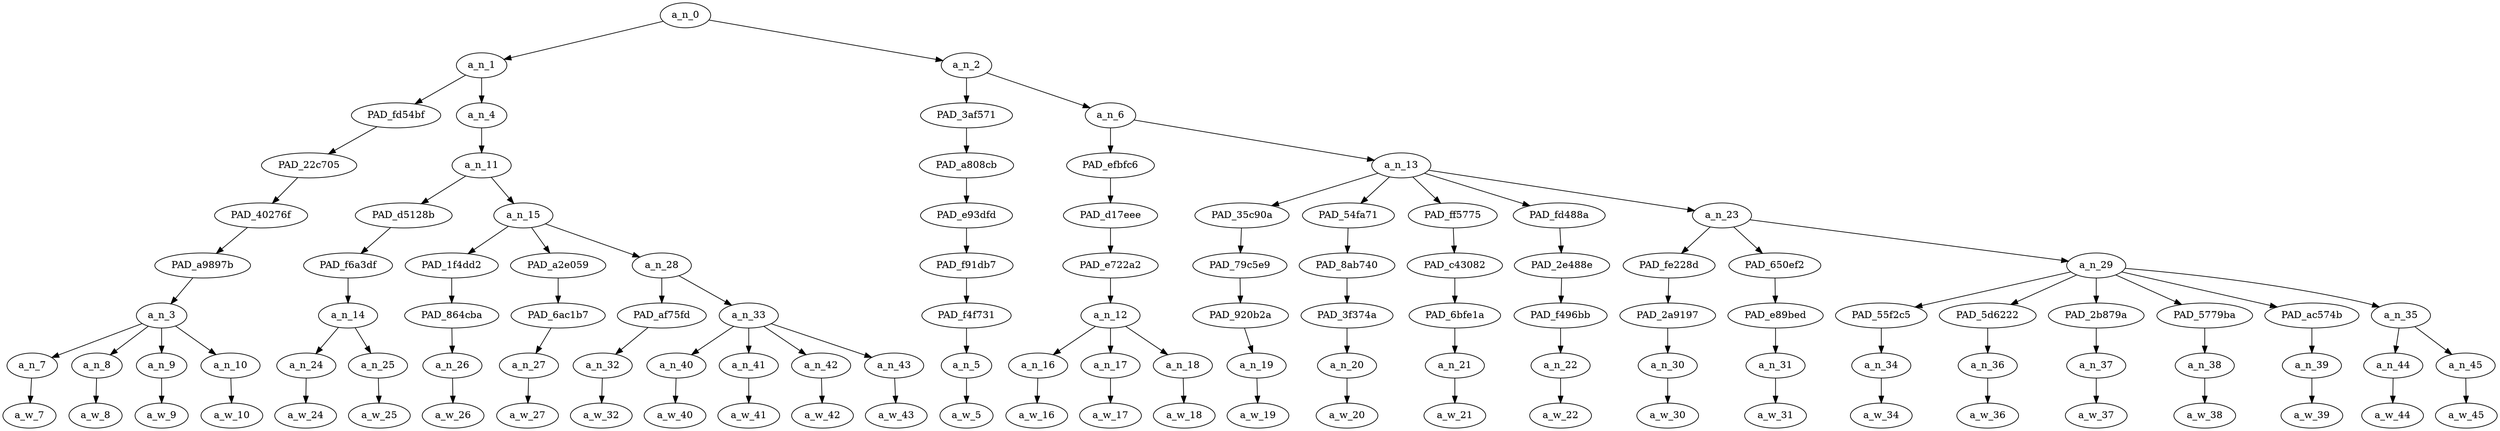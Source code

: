 strict digraph "" {
	a_n_0	[div_dir=-1,
		index=0,
		level=8,
		pos="9.516666666666667,8!",
		text_span="[0, 1, 2, 3, 4, 5, 6, 7, 8, 9, 10, 11, 12, 13, 14, 15, 16, 17, 18, 19, 20, 21, 22, 23, 24, 25, 26, 27, 28, 29]",
		value=0.99999998];
	a_n_1	[div_dir=-1,
		index=0,
		level=7,
		pos="3.729166666666667,7!",
		text_span="[0, 1, 2, 3, 4, 5, 6, 7, 8, 9, 10, 11, 12]",
		value=0.39829218];
	a_n_0 -> a_n_1;
	a_n_2	[div_dir=1,
		index=1,
		level=7,
		pos="15.304166666666667,7!",
		text_span="[13, 14, 15, 16, 17, 18, 19, 20, 21, 22, 23, 24, 25, 26, 27, 28, 29]",
		value=0.60166939];
	a_n_0 -> a_n_2;
	PAD_fd54bf	[div_dir=-1,
		index=0,
		level=6,
		pos="1.5,6!",
		text_span="[0, 1, 2, 3]",
		value=0.20770230];
	a_n_1 -> PAD_fd54bf;
	a_n_4	[div_dir=1,
		index=1,
		level=6,
		pos="5.958333333333334,6!",
		text_span="[4, 5, 6, 7, 8, 9, 10, 11, 12]",
		value=0.19051165];
	a_n_1 -> a_n_4;
	PAD_22c705	[div_dir=-1,
		index=0,
		level=5,
		pos="1.5,5!",
		text_span="[0, 1, 2, 3]",
		value=0.20770230];
	PAD_fd54bf -> PAD_22c705;
	PAD_40276f	[div_dir=-1,
		index=0,
		level=4,
		pos="1.5,4!",
		text_span="[0, 1, 2, 3]",
		value=0.20770230];
	PAD_22c705 -> PAD_40276f;
	PAD_a9897b	[div_dir=-1,
		index=0,
		level=3,
		pos="1.5,3!",
		text_span="[0, 1, 2, 3]",
		value=0.20770230];
	PAD_40276f -> PAD_a9897b;
	a_n_3	[div_dir=-1,
		index=0,
		level=2,
		pos="1.5,2!",
		text_span="[0, 1, 2, 3]",
		value=0.20770230];
	PAD_a9897b -> a_n_3;
	a_n_7	[div_dir=-1,
		index=0,
		level=1,
		pos="0.0,1!",
		text_span="[0]",
		value=0.04202687];
	a_n_3 -> a_n_7;
	a_n_8	[div_dir=-1,
		index=1,
		level=1,
		pos="1.0,1!",
		text_span="[1]",
		value=0.05930539];
	a_n_3 -> a_n_8;
	a_n_9	[div_dir=-1,
		index=2,
		level=1,
		pos="2.0,1!",
		text_span="[2]",
		value=0.05194207];
	a_n_3 -> a_n_9;
	a_n_10	[div_dir=-1,
		index=3,
		level=1,
		pos="3.0,1!",
		text_span="[3]",
		value=0.05421140];
	a_n_3 -> a_n_10;
	a_w_7	[div_dir=0,
		index=0,
		level=0,
		pos="0,0!",
		text_span="[0]",
		value=online];
	a_n_7 -> a_w_7;
	a_w_8	[div_dir=0,
		index=1,
		level=0,
		pos="1,0!",
		text_span="[1]",
		value=nazi];
	a_n_8 -> a_w_8;
	a_w_9	[div_dir=0,
		index=2,
		level=0,
		pos="2,0!",
		text_span="[2]",
		value=haha];
	a_n_9 -> a_w_9;
	a_w_10	[div_dir=0,
		index=3,
		level=0,
		pos="3,0!",
		text_span="[3]",
		value=guys];
	a_n_10 -> a_w_10;
	a_n_11	[div_dir=1,
		index=1,
		level=5,
		pos="5.958333333333334,5!",
		text_span="[4, 5, 6, 7, 8, 9, 10, 11, 12]",
		value=0.19044977];
	a_n_4 -> a_n_11;
	PAD_d5128b	[div_dir=1,
		index=1,
		level=4,
		pos="4.5,4!",
		text_span="[4, 5]",
		value=0.03907822];
	a_n_11 -> PAD_d5128b;
	a_n_15	[div_dir=1,
		index=2,
		level=4,
		pos="7.416666666666667,4!",
		text_span="[6, 7, 8, 9, 10, 11, 12]",
		value=0.15130968];
	a_n_11 -> a_n_15;
	PAD_f6a3df	[div_dir=1,
		index=1,
		level=3,
		pos="4.5,3!",
		text_span="[4, 5]",
		value=0.03907822];
	PAD_d5128b -> PAD_f6a3df;
	a_n_14	[div_dir=1,
		index=1,
		level=2,
		pos="4.5,2!",
		text_span="[4, 5]",
		value=0.03907822];
	PAD_f6a3df -> a_n_14;
	a_n_24	[div_dir=-1,
		index=4,
		level=1,
		pos="4.0,1!",
		text_span="[4]",
		value=0.01889045];
	a_n_14 -> a_n_24;
	a_n_25	[div_dir=1,
		index=5,
		level=1,
		pos="5.0,1!",
		text_span="[5]",
		value=0.02016568];
	a_n_14 -> a_n_25;
	a_w_24	[div_dir=0,
		index=4,
		level=0,
		pos="4,0!",
		text_span="[4]",
		value=the];
	a_n_24 -> a_w_24;
	a_w_25	[div_dir=0,
		index=5,
		level=0,
		pos="5,0!",
		text_span="[5]",
		value=left];
	a_n_25 -> a_w_25;
	PAD_1f4dd2	[div_dir=1,
		index=2,
		level=3,
		pos="6.0,3!",
		text_span="[6]",
		value=0.01377425];
	a_n_15 -> PAD_1f4dd2;
	PAD_a2e059	[div_dir=1,
		index=3,
		level=3,
		pos="7.0,3!",
		text_span="[7]",
		value=0.01065117];
	a_n_15 -> PAD_a2e059;
	a_n_28	[div_dir=1,
		index=4,
		level=3,
		pos="9.25,3!",
		text_span="[8, 9, 10, 11, 12]",
		value=0.12682594];
	a_n_15 -> a_n_28;
	PAD_864cba	[div_dir=1,
		index=2,
		level=2,
		pos="6.0,2!",
		text_span="[6]",
		value=0.01377425];
	PAD_1f4dd2 -> PAD_864cba;
	a_n_26	[div_dir=1,
		index=6,
		level=1,
		pos="6.0,1!",
		text_span="[6]",
		value=0.01377425];
	PAD_864cba -> a_n_26;
	a_w_26	[div_dir=0,
		index=6,
		level=0,
		pos="6,0!",
		text_span="[6]",
		value=can];
	a_n_26 -> a_w_26;
	PAD_6ac1b7	[div_dir=1,
		index=3,
		level=2,
		pos="7.0,2!",
		text_span="[7]",
		value=0.01065117];
	PAD_a2e059 -> PAD_6ac1b7;
	a_n_27	[div_dir=1,
		index=7,
		level=1,
		pos="7.0,1!",
		text_span="[7]",
		value=0.01065117];
	PAD_6ac1b7 -> a_n_27;
	a_w_27	[div_dir=0,
		index=7,
		level=0,
		pos="7,0!",
		text_span="[7]",
		value=not];
	a_n_27 -> a_w_27;
	PAD_af75fd	[div_dir=-1,
		index=4,
		level=2,
		pos="8.0,2!",
		text_span="[8]",
		value=0.02903197];
	a_n_28 -> PAD_af75fd;
	a_n_33	[div_dir=1,
		index=5,
		level=2,
		pos="10.5,2!",
		text_span="[9, 10, 11, 12]",
		value=0.09774319];
	a_n_28 -> a_n_33;
	a_n_32	[div_dir=-1,
		index=8,
		level=1,
		pos="8.0,1!",
		text_span="[8]",
		value=0.02903197];
	PAD_af75fd -> a_n_32;
	a_w_32	[div_dir=0,
		index=8,
		level=0,
		pos="8,0!",
		text_span="[8]",
		value=meme];
	a_n_32 -> a_w_32;
	a_n_40	[div_dir=-1,
		index=9,
		level=1,
		pos="9.0,1!",
		text_span="[9]",
		value=0.02131074];
	a_n_33 -> a_n_40;
	a_n_41	[div_dir=1,
		index=10,
		level=1,
		pos="10.0,1!",
		text_span="[10]",
		value=0.02855389];
	a_n_33 -> a_n_41;
	a_n_42	[div_dir=-1,
		index=11,
		level=1,
		pos="11.0,1!",
		text_span="[11]",
		value=0.02547972];
	a_n_33 -> a_n_42;
	a_n_43	[div_dir=-1,
		index=12,
		level=1,
		pos="12.0,1!",
		text_span="[12]",
		value=0.02232090];
	a_n_33 -> a_n_43;
	a_w_40	[div_dir=0,
		index=9,
		level=0,
		pos="9,0!",
		text_span="[9]",
		value="<number>"];
	a_n_40 -> a_w_40;
	a_w_41	[div_dir=0,
		index=10,
		level=0,
		pos="10,0!",
		text_span="[10]",
		value=white];
	a_n_41 -> a_w_41;
	a_w_42	[div_dir=0,
		index=11,
		level=0,
		pos="11,0!",
		text_span="[11]",
		value=privilege];
	a_n_42 -> a_w_42;
	a_w_43	[div_dir=0,
		index=12,
		level=0,
		pos="12,0!",
		text_span="[12]",
		value=diversity];
	a_n_43 -> a_w_43;
	PAD_3af571	[div_dir=1,
		index=2,
		level=6,
		pos="13.0,6!",
		text_span="[13]",
		value=0.01225589];
	a_n_2 -> PAD_3af571;
	a_n_6	[div_dir=1,
		index=3,
		level=6,
		pos="17.608333333333334,6!",
		text_span="[14, 15, 16, 17, 18, 19, 20, 21, 22, 23, 24, 25, 26, 27, 28, 29]",
		value=0.58940402];
	a_n_2 -> a_n_6;
	PAD_a808cb	[div_dir=1,
		index=2,
		level=5,
		pos="13.0,5!",
		text_span="[13]",
		value=0.01225589];
	PAD_3af571 -> PAD_a808cb;
	PAD_e93dfd	[div_dir=1,
		index=3,
		level=4,
		pos="13.0,4!",
		text_span="[13]",
		value=0.01225589];
	PAD_a808cb -> PAD_e93dfd;
	PAD_f91db7	[div_dir=1,
		index=5,
		level=3,
		pos="13.0,3!",
		text_span="[13]",
		value=0.01225589];
	PAD_e93dfd -> PAD_f91db7;
	PAD_f4f731	[div_dir=1,
		index=6,
		level=2,
		pos="13.0,2!",
		text_span="[13]",
		value=0.01225589];
	PAD_f91db7 -> PAD_f4f731;
	a_n_5	[div_dir=1,
		index=13,
		level=1,
		pos="13.0,1!",
		text_span="[13]",
		value=0.01225589];
	PAD_f4f731 -> a_n_5;
	a_w_5	[div_dir=0,
		index=13,
		level=0,
		pos="13,0!",
		text_span="[13]",
		value=is];
	a_n_5 -> a_w_5;
	PAD_efbfc6	[div_dir=-1,
		index=3,
		level=5,
		pos="15.0,5!",
		text_span="[14, 15, 16]",
		value=0.05076053];
	a_n_6 -> PAD_efbfc6;
	a_n_13	[div_dir=1,
		index=4,
		level=5,
		pos="20.216666666666665,5!",
		text_span="[17, 18, 19, 20, 21, 22, 23, 24, 25, 26, 27, 28, 29]",
		value=0.53863615];
	a_n_6 -> a_n_13;
	PAD_d17eee	[div_dir=-1,
		index=4,
		level=4,
		pos="15.0,4!",
		text_span="[14, 15, 16]",
		value=0.05076053];
	PAD_efbfc6 -> PAD_d17eee;
	PAD_e722a2	[div_dir=-1,
		index=6,
		level=3,
		pos="15.0,3!",
		text_span="[14, 15, 16]",
		value=0.05076053];
	PAD_d17eee -> PAD_e722a2;
	a_n_12	[div_dir=-1,
		index=7,
		level=2,
		pos="15.0,2!",
		text_span="[14, 15, 16]",
		value=0.05076053];
	PAD_e722a2 -> a_n_12;
	a_n_16	[div_dir=-1,
		index=14,
		level=1,
		pos="14.0,1!",
		text_span="[14]",
		value=0.01474403];
	a_n_12 -> a_n_16;
	a_n_17	[div_dir=-1,
		index=15,
		level=1,
		pos="15.0,1!",
		text_span="[15]",
		value=0.01640524];
	a_n_12 -> a_n_17;
	a_n_18	[div_dir=-1,
		index=16,
		level=1,
		pos="16.0,1!",
		text_span="[16]",
		value=0.01951320];
	a_n_12 -> a_n_18;
	a_w_16	[div_dir=0,
		index=14,
		level=0,
		pos="14,0!",
		text_span="[14]",
		value=our];
	a_n_16 -> a_w_16;
	a_w_17	[div_dir=0,
		index=15,
		level=0,
		pos="15,0!",
		text_span="[15]",
		value=strength];
	a_n_17 -> a_w_17;
	a_w_18	[div_dir=0,
		index=16,
		level=0,
		pos="16,0!",
		text_span="[16]",
		value=race];
	a_n_18 -> a_w_18;
	PAD_35c90a	[div_dir=1,
		index=5,
		level=4,
		pos="17.0,4!",
		text_span="[17]",
		value=0.01321089];
	a_n_13 -> PAD_35c90a;
	PAD_54fa71	[div_dir=1,
		index=6,
		level=4,
		pos="18.0,4!",
		text_span="[18]",
		value=0.01229518];
	a_n_13 -> PAD_54fa71;
	PAD_ff5775	[div_dir=-1,
		index=7,
		level=4,
		pos="19.0,4!",
		text_span="[19]",
		value=0.02267553];
	a_n_13 -> PAD_ff5775;
	PAD_fd488a	[div_dir=1,
		index=8,
		level=4,
		pos="20.0,4!",
		text_span="[20]",
		value=0.02151845];
	a_n_13 -> PAD_fd488a;
	a_n_23	[div_dir=1,
		index=9,
		level=4,
		pos="27.083333333333332,4!",
		text_span="[21, 22, 23, 24, 25, 26, 27, 28, 29]",
		value=0.46889246];
	a_n_13 -> a_n_23;
	PAD_79c5e9	[div_dir=1,
		index=7,
		level=3,
		pos="17.0,3!",
		text_span="[17]",
		value=0.01321089];
	PAD_35c90a -> PAD_79c5e9;
	PAD_920b2a	[div_dir=1,
		index=8,
		level=2,
		pos="17.0,2!",
		text_span="[17]",
		value=0.01321089];
	PAD_79c5e9 -> PAD_920b2a;
	a_n_19	[div_dir=1,
		index=17,
		level=1,
		pos="17.0,1!",
		text_span="[17]",
		value=0.01321089];
	PAD_920b2a -> a_n_19;
	a_w_19	[div_dir=0,
		index=17,
		level=0,
		pos="17,0!",
		text_span="[17]",
		value=is1];
	a_n_19 -> a_w_19;
	PAD_8ab740	[div_dir=1,
		index=8,
		level=3,
		pos="18.0,3!",
		text_span="[18]",
		value=0.01229518];
	PAD_54fa71 -> PAD_8ab740;
	PAD_3f374a	[div_dir=1,
		index=9,
		level=2,
		pos="18.0,2!",
		text_span="[18]",
		value=0.01229518];
	PAD_8ab740 -> PAD_3f374a;
	a_n_20	[div_dir=1,
		index=18,
		level=1,
		pos="18.0,1!",
		text_span="[18]",
		value=0.01229518];
	PAD_3f374a -> a_n_20;
	a_w_20	[div_dir=0,
		index=18,
		level=0,
		pos="18,0!",
		text_span="[18]",
		value=just];
	a_n_20 -> a_w_20;
	PAD_c43082	[div_dir=-1,
		index=9,
		level=3,
		pos="19.0,3!",
		text_span="[19]",
		value=0.02267553];
	PAD_ff5775 -> PAD_c43082;
	PAD_6bfe1a	[div_dir=-1,
		index=10,
		level=2,
		pos="19.0,2!",
		text_span="[19]",
		value=0.02267553];
	PAD_c43082 -> PAD_6bfe1a;
	a_n_21	[div_dir=-1,
		index=19,
		level=1,
		pos="19.0,1!",
		text_span="[19]",
		value=0.02267553];
	PAD_6bfe1a -> a_n_21;
	a_w_21	[div_dir=0,
		index=19,
		level=0,
		pos="19,0!",
		text_span="[19]",
		value=skin];
	a_n_21 -> a_w_21;
	PAD_2e488e	[div_dir=1,
		index=10,
		level=3,
		pos="20.0,3!",
		text_span="[20]",
		value=0.02151845];
	PAD_fd488a -> PAD_2e488e;
	PAD_f496bb	[div_dir=1,
		index=11,
		level=2,
		pos="20.0,2!",
		text_span="[20]",
		value=0.02151845];
	PAD_2e488e -> PAD_f496bb;
	a_n_22	[div_dir=1,
		index=20,
		level=1,
		pos="20.0,1!",
		text_span="[20]",
		value=0.02151845];
	PAD_f496bb -> a_n_22;
	a_w_22	[div_dir=0,
		index=20,
		level=0,
		pos="20,0!",
		text_span="[20]",
		value=color];
	a_n_22 -> a_w_22;
	PAD_fe228d	[div_dir=1,
		index=12,
		level=3,
		pos="28.0,3!",
		text_span="[28]",
		value=0.02516747];
	a_n_23 -> PAD_fe228d;
	PAD_650ef2	[div_dir=1,
		index=13,
		level=3,
		pos="29.0,3!",
		text_span="[29]",
		value=0.05380466];
	a_n_23 -> PAD_650ef2;
	a_n_29	[div_dir=1,
		index=11,
		level=3,
		pos="24.25,3!",
		text_span="[21, 22, 23, 24, 25, 26, 27]",
		value=0.38987244];
	a_n_23 -> a_n_29;
	PAD_2a9197	[div_dir=1,
		index=18,
		level=2,
		pos="28.0,2!",
		text_span="[28]",
		value=0.02516747];
	PAD_fe228d -> PAD_2a9197;
	a_n_30	[div_dir=1,
		index=28,
		level=1,
		pos="28.0,1!",
		text_span="[28]",
		value=0.02516747];
	PAD_2a9197 -> a_n_30;
	a_w_30	[div_dir=0,
		index=28,
		level=0,
		pos="28,0!",
		text_span="[28]",
		value=anti];
	a_n_30 -> a_w_30;
	PAD_e89bed	[div_dir=1,
		index=19,
		level=2,
		pos="29.0,2!",
		text_span="[29]",
		value=0.05380466];
	PAD_650ef2 -> PAD_e89bed;
	a_n_31	[div_dir=1,
		index=29,
		level=1,
		pos="29.0,1!",
		text_span="[29]",
		value=0.05380466];
	PAD_e89bed -> a_n_31;
	a_w_31	[div_dir=0,
		index=29,
		level=0,
		pos="29,0!",
		text_span="[29]",
		value=semite];
	a_n_31 -> a_w_31;
	PAD_55f2c5	[div_dir=-1,
		index=12,
		level=2,
		pos="21.0,2!",
		text_span="[21]",
		value=0.02061746];
	a_n_29 -> PAD_55f2c5;
	PAD_5d6222	[div_dir=-1,
		index=14,
		level=2,
		pos="24.0,2!",
		text_span="[24]",
		value=0.04659060];
	a_n_29 -> PAD_5d6222;
	PAD_2b879a	[div_dir=1,
		index=15,
		level=2,
		pos="25.0,2!",
		text_span="[25]",
		value=0.05817138];
	a_n_29 -> PAD_2b879a;
	PAD_5779ba	[div_dir=1,
		index=16,
		level=2,
		pos="26.0,2!",
		text_span="[26]",
		value=0.06302321];
	a_n_29 -> PAD_5779ba;
	PAD_ac574b	[div_dir=-1,
		index=17,
		level=2,
		pos="27.0,2!",
		text_span="[27]",
		value=0.10404682];
	a_n_29 -> PAD_ac574b;
	a_n_35	[div_dir=1,
		index=13,
		level=2,
		pos="22.5,2!",
		text_span="[22, 23]",
		value=0.09739122];
	a_n_29 -> a_n_35;
	a_n_34	[div_dir=-1,
		index=21,
		level=1,
		pos="21.0,1!",
		text_span="[21]",
		value=0.02061746];
	PAD_55f2c5 -> a_n_34;
	a_w_34	[div_dir=0,
		index=21,
		level=0,
		pos="21,0!",
		text_span="[21]",
		value=the1];
	a_n_34 -> a_w_34;
	a_n_36	[div_dir=-1,
		index=24,
		level=1,
		pos="24.0,1!",
		text_span="[24]",
		value=0.04659060];
	PAD_5d6222 -> a_n_36;
	a_w_36	[div_dir=0,
		index=24,
		level=0,
		pos="24,0!",
		text_span="[24]",
		value=sexist];
	a_n_36 -> a_w_36;
	a_n_37	[div_dir=1,
		index=25,
		level=1,
		pos="25.0,1!",
		text_span="[25]",
		value=0.05817138];
	PAD_2b879a -> a_n_37;
	a_w_37	[div_dir=0,
		index=25,
		level=0,
		pos="25,0!",
		text_span="[25]",
		value=bigot];
	a_n_37 -> a_w_37;
	a_n_38	[div_dir=1,
		index=26,
		level=1,
		pos="26.0,1!",
		text_span="[26]",
		value=0.06302321];
	PAD_5779ba -> a_n_38;
	a_w_38	[div_dir=0,
		index=26,
		level=0,
		pos="26,0!",
		text_span="[26]",
		value=homophobe];
	a_n_38 -> a_w_38;
	a_n_39	[div_dir=-1,
		index=27,
		level=1,
		pos="27.0,1!",
		text_span="[27]",
		value=0.10404682];
	PAD_ac574b -> a_n_39;
	a_w_39	[div_dir=0,
		index=27,
		level=0,
		pos="27,0!",
		text_span="[27]",
		value=islamophobe];
	a_n_39 -> a_w_39;
	a_n_44	[div_dir=-1,
		index=22,
		level=1,
		pos="22.0,1!",
		text_span="[22]",
		value=0.05747351];
	a_n_35 -> a_n_44;
	a_n_45	[div_dir=1,
		index=23,
		level=1,
		pos="23.0,1!",
		text_span="[23]",
		value=0.03987085];
	a_n_35 -> a_n_45;
	a_w_44	[div_dir=0,
		index=22,
		level=0,
		pos="22,0!",
		text_span="[22]",
		value=holocaust];
	a_n_44 -> a_w_44;
	a_w_45	[div_dir=0,
		index=23,
		level=0,
		pos="23,0!",
		text_span="[23]",
		value=racist];
	a_n_45 -> a_w_45;
}
